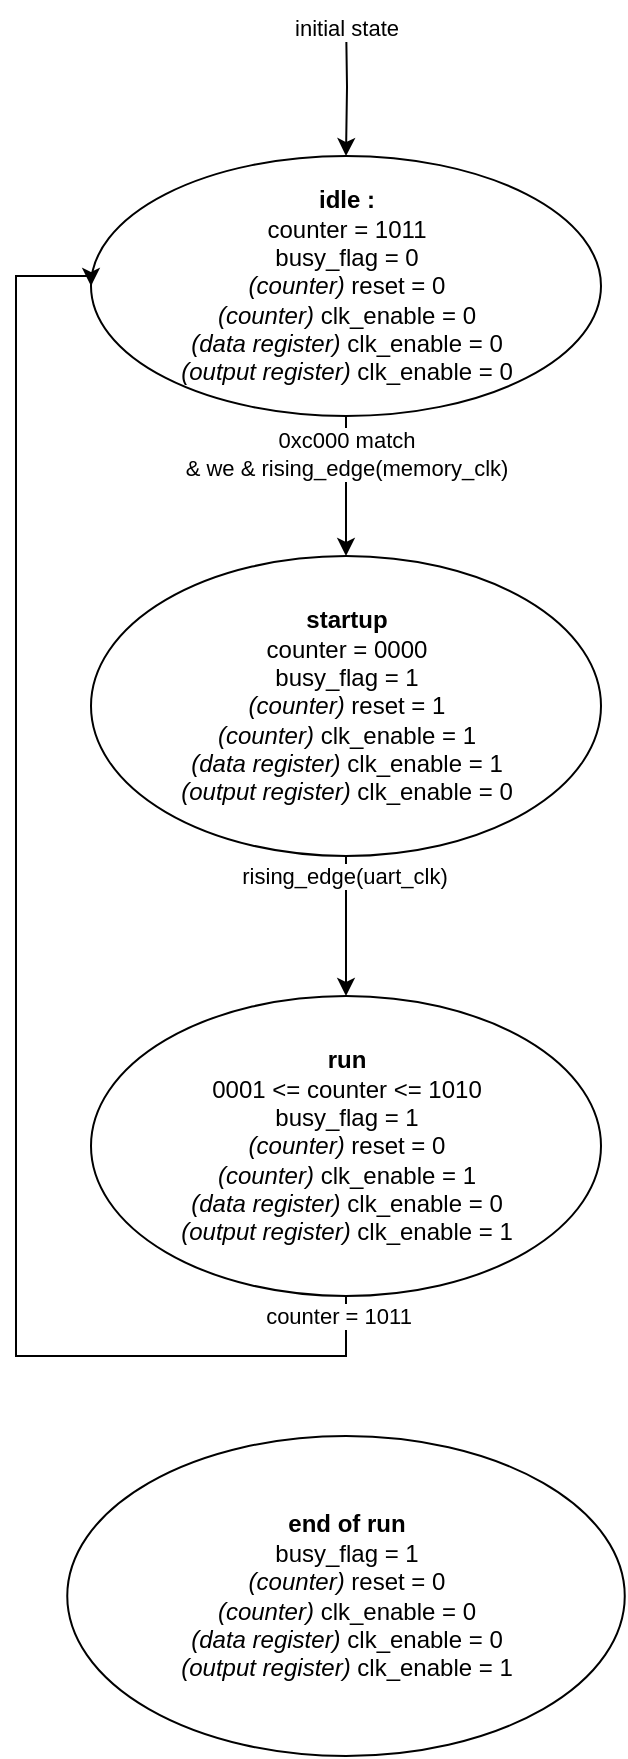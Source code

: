 <mxfile version="13.7.3" type="device"><diagram id="RLh4_E-IhCMrPcF9t0S-" name="Page-1"><mxGraphModel dx="782" dy="1593" grid="1" gridSize="10" guides="1" tooltips="1" connect="1" arrows="1" fold="1" page="1" pageScale="1" pageWidth="1169" pageHeight="827" math="0" shadow="0"><root><mxCell id="0"/><mxCell id="1" parent="0"/><mxCell id="eyyXPWO1IHjWr4qsG9b1-5" style="edgeStyle=orthogonalEdgeStyle;rounded=0;orthogonalLoop=1;jettySize=auto;html=1;entryX=0.5;entryY=0;entryDx=0;entryDy=0;" edge="1" parent="1" source="eyyXPWO1IHjWr4qsG9b1-1" target="eyyXPWO1IHjWr4qsG9b1-4"><mxGeometry relative="1" as="geometry"/></mxCell><mxCell id="eyyXPWO1IHjWr4qsG9b1-11" value="0xc000 match&lt;br&gt;&amp;amp; we &amp;amp; rising_edge(memory_clk)" style="edgeLabel;html=1;align=center;verticalAlign=middle;resizable=0;points=[];" vertex="1" connectable="0" parent="eyyXPWO1IHjWr4qsG9b1-5"><mxGeometry x="-0.81" relative="1" as="geometry"><mxPoint y="12.4" as="offset"/></mxGeometry></mxCell><mxCell id="eyyXPWO1IHjWr4qsG9b1-9" style="edgeStyle=orthogonalEdgeStyle;rounded=0;orthogonalLoop=1;jettySize=auto;html=1;exitX=0.5;exitY=0;exitDx=0;exitDy=0;entryX=0.5;entryY=0;entryDx=0;entryDy=0;" edge="1" parent="1" target="eyyXPWO1IHjWr4qsG9b1-1"><mxGeometry relative="1" as="geometry"><mxPoint x="545" y="-60" as="sourcePoint"/></mxGeometry></mxCell><mxCell id="eyyXPWO1IHjWr4qsG9b1-10" value="initial state" style="edgeLabel;html=1;align=center;verticalAlign=middle;resizable=0;points=[];" vertex="1" connectable="0" parent="eyyXPWO1IHjWr4qsG9b1-9"><mxGeometry x="-0.851" relative="1" as="geometry"><mxPoint as="offset"/></mxGeometry></mxCell><mxCell id="eyyXPWO1IHjWr4qsG9b1-1" value="&lt;b&gt;idle :&lt;br&gt;&lt;/b&gt;counter = 1011&lt;br&gt;busy_flag = 0&lt;br&gt;&lt;i&gt;(counter)&amp;nbsp;&lt;/i&gt;reset = 0&lt;br&gt;&lt;i&gt;(counter)&lt;/i&gt;&amp;nbsp;clk_enable = 0&lt;br&gt;&lt;i&gt;(data register)&lt;/i&gt;&amp;nbsp;clk_enable = 0&lt;br&gt;&lt;i&gt;(output register)&amp;nbsp;&lt;/i&gt;clk_enable = 0" style="ellipse;whiteSpace=wrap;html=1;" vertex="1" parent="1"><mxGeometry x="417.5" y="10" width="255" height="130" as="geometry"/></mxCell><mxCell id="eyyXPWO1IHjWr4qsG9b1-7" style="edgeStyle=orthogonalEdgeStyle;rounded=0;orthogonalLoop=1;jettySize=auto;html=1;entryX=0;entryY=0.5;entryDx=0;entryDy=0;" edge="1" parent="1" source="eyyXPWO1IHjWr4qsG9b1-2" target="eyyXPWO1IHjWr4qsG9b1-1"><mxGeometry relative="1" as="geometry"><Array as="points"><mxPoint x="545" y="610"/><mxPoint x="380" y="610"/><mxPoint x="380" y="70"/></Array></mxGeometry></mxCell><mxCell id="eyyXPWO1IHjWr4qsG9b1-13" value="counter = 1011" style="edgeLabel;html=1;align=center;verticalAlign=middle;resizable=0;points=[];" vertex="1" connectable="0" parent="eyyXPWO1IHjWr4qsG9b1-7"><mxGeometry x="-0.703" relative="1" as="geometry"><mxPoint x="80.97" y="-20.03" as="offset"/></mxGeometry></mxCell><mxCell id="eyyXPWO1IHjWr4qsG9b1-2" value="&lt;b&gt;run&lt;br&gt;&lt;/b&gt;0001 &amp;lt;= counter &amp;lt;= 1010&lt;br&gt;busy_flag = 1&lt;br&gt;&lt;i&gt;(counter)&amp;nbsp;&lt;/i&gt;reset = 0&lt;br&gt;&lt;i&gt;(counter)&lt;/i&gt; clk_enable = 1&lt;br&gt;&lt;i&gt;(data register)&lt;/i&gt; clk_enable = 0&lt;br&gt;&lt;i&gt;(output register) &lt;/i&gt;clk_enable = 1" style="ellipse;whiteSpace=wrap;html=1;" vertex="1" parent="1"><mxGeometry x="417.5" y="430" width="255" height="150" as="geometry"/></mxCell><mxCell id="eyyXPWO1IHjWr4qsG9b1-3" value="&lt;b&gt;end of run&lt;/b&gt;&lt;br&gt;busy_flag = 1&lt;br&gt;&lt;i&gt;(counter)&amp;nbsp;&lt;/i&gt;reset = 0&lt;br&gt;&lt;i&gt;(counter)&lt;/i&gt;&amp;nbsp;clk_enable = 0&lt;br&gt;&lt;i&gt;(data register)&lt;/i&gt;&amp;nbsp;clk_enable = 0&lt;br&gt;&lt;i&gt;(output register)&amp;nbsp;&lt;/i&gt;clk_enable = 1" style="ellipse;whiteSpace=wrap;html=1;" vertex="1" parent="1"><mxGeometry x="405.63" y="650" width="278.75" height="160" as="geometry"/></mxCell><mxCell id="eyyXPWO1IHjWr4qsG9b1-6" style="edgeStyle=orthogonalEdgeStyle;rounded=0;orthogonalLoop=1;jettySize=auto;html=1;entryX=0.5;entryY=0;entryDx=0;entryDy=0;" edge="1" parent="1" source="eyyXPWO1IHjWr4qsG9b1-4" target="eyyXPWO1IHjWr4qsG9b1-2"><mxGeometry relative="1" as="geometry"/></mxCell><mxCell id="eyyXPWO1IHjWr4qsG9b1-12" value="rising_edge(uart_clk)" style="edgeLabel;html=1;align=center;verticalAlign=middle;resizable=0;points=[];" vertex="1" connectable="0" parent="eyyXPWO1IHjWr4qsG9b1-6"><mxGeometry x="-0.726" y="-1" relative="1" as="geometry"><mxPoint as="offset"/></mxGeometry></mxCell><mxCell id="eyyXPWO1IHjWr4qsG9b1-4" value="&lt;b&gt;startup&lt;br&gt;&lt;/b&gt;counter = 0000&lt;br&gt;busy_flag = 1&lt;br&gt;&lt;i&gt;(counter) &lt;/i&gt;reset = 1&lt;br&gt;&lt;i&gt;(counter)&lt;/i&gt; clk_enable = 1&lt;br&gt;&lt;i&gt;(data register)&lt;/i&gt; clk_enable = 1&lt;br&gt;&lt;i&gt;(output register) &lt;/i&gt;clk_enable = 0" style="ellipse;whiteSpace=wrap;html=1;" vertex="1" parent="1"><mxGeometry x="417.5" y="210" width="255" height="150" as="geometry"/></mxCell></root></mxGraphModel></diagram></mxfile>